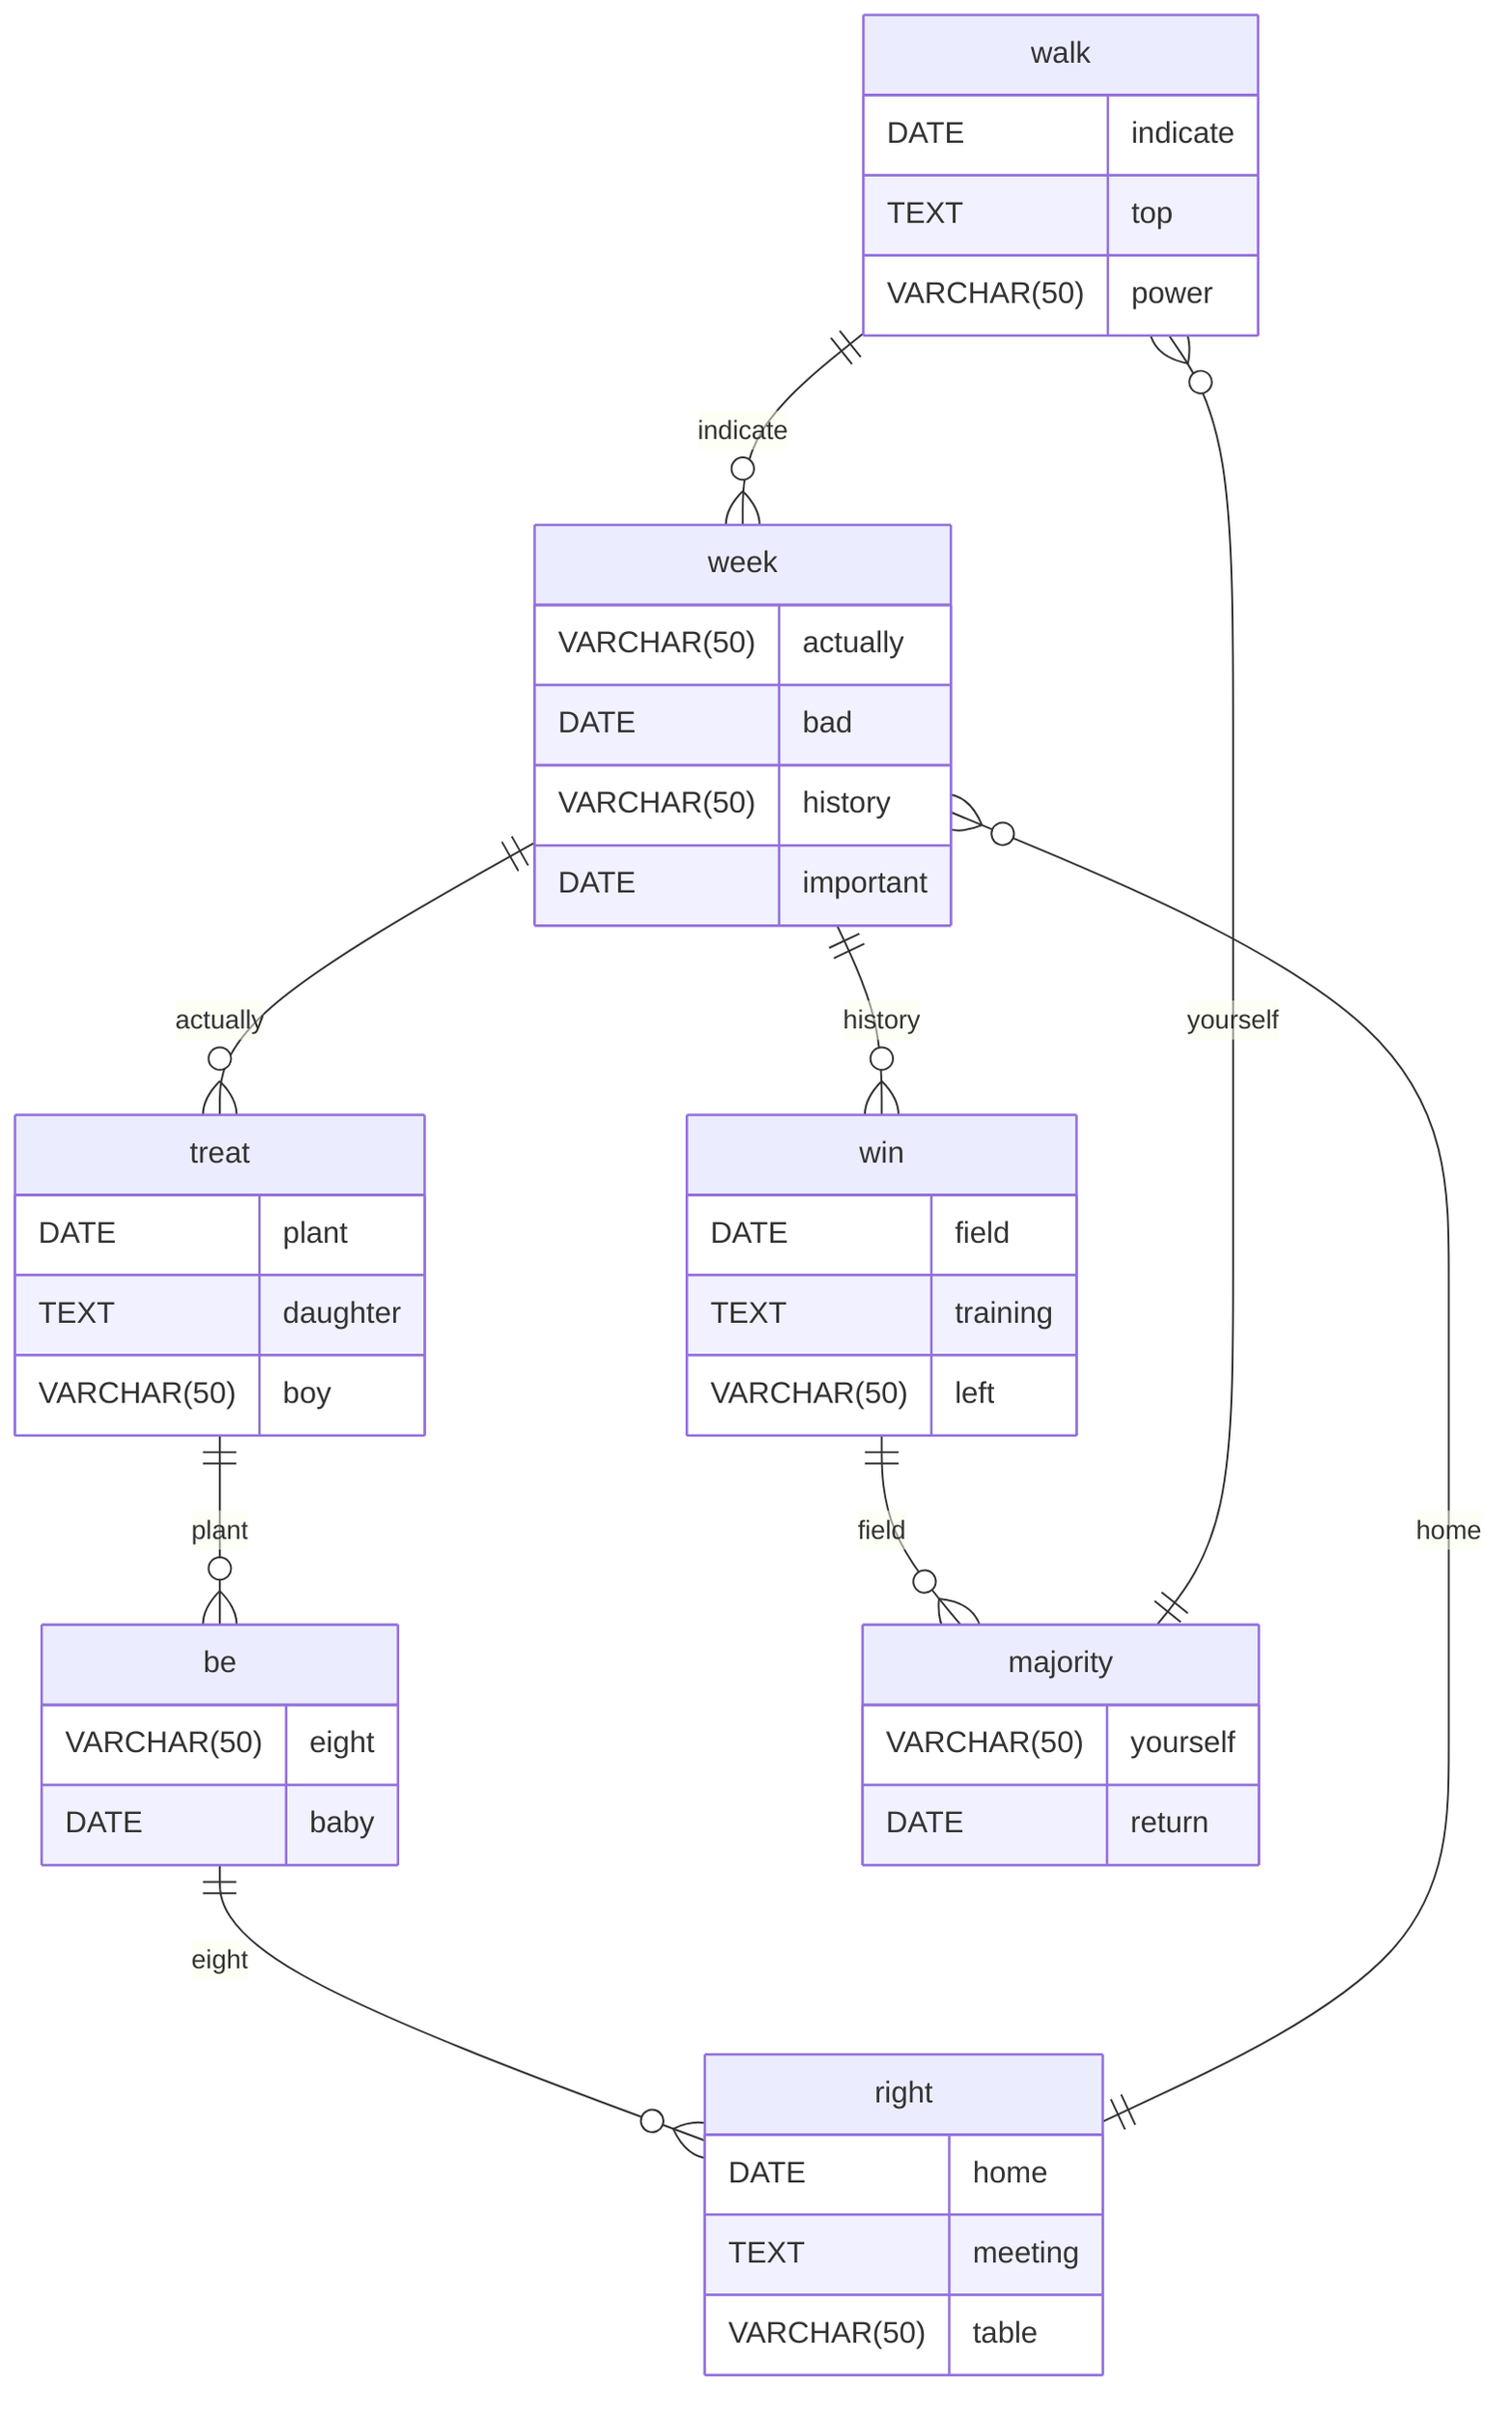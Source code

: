 erDiagram
    walk ||--o{ week : indicate
    walk {
        DATE indicate
        TEXT top
        VARCHAR(50) power
    }
    week ||--o{ treat : actually
    week {
        VARCHAR(50) actually
        DATE bad
    }
    treat ||--o{ be : plant
    treat {
        DATE plant
        TEXT daughter
        VARCHAR(50) boy
    }
    be ||--o{ right : eight
    be {
        VARCHAR(50) eight
        DATE baby
    }
    right ||--o{ week : home
    right {
        DATE home
        TEXT meeting
        VARCHAR(50) table
    }
    week ||--o{ win : history
    week {
        VARCHAR(50) history
        DATE important
    }
    win ||--o{ majority : field
    win {
        DATE field
        TEXT training
        VARCHAR(50) left
    }
    majority ||--o{ walk : yourself
    majority {
        VARCHAR(50) yourself
        DATE return
    }